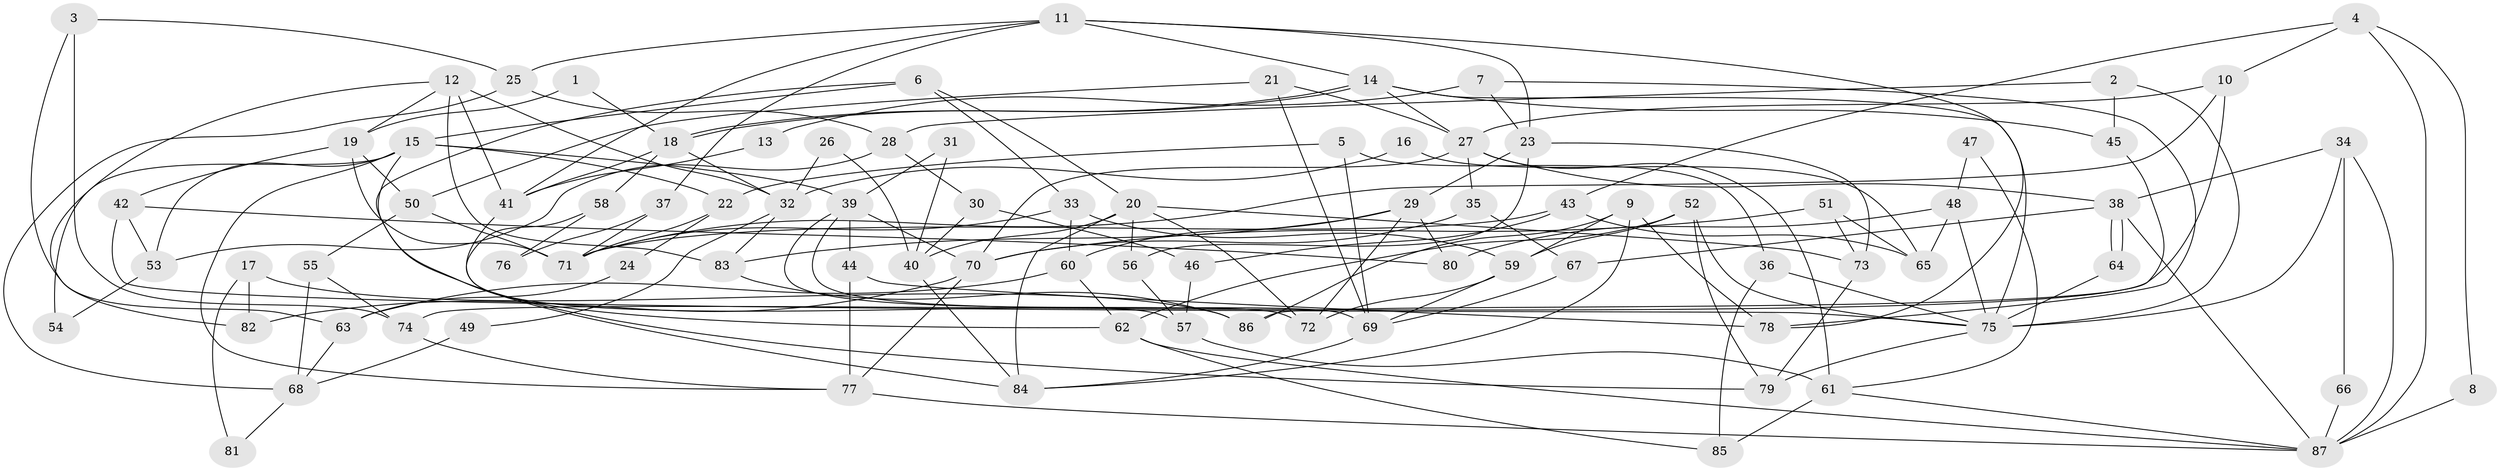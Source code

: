 // Generated by graph-tools (version 1.1) at 2025/35/03/09/25 02:35:56]
// undirected, 87 vertices, 174 edges
graph export_dot {
graph [start="1"]
  node [color=gray90,style=filled];
  1;
  2;
  3;
  4;
  5;
  6;
  7;
  8;
  9;
  10;
  11;
  12;
  13;
  14;
  15;
  16;
  17;
  18;
  19;
  20;
  21;
  22;
  23;
  24;
  25;
  26;
  27;
  28;
  29;
  30;
  31;
  32;
  33;
  34;
  35;
  36;
  37;
  38;
  39;
  40;
  41;
  42;
  43;
  44;
  45;
  46;
  47;
  48;
  49;
  50;
  51;
  52;
  53;
  54;
  55;
  56;
  57;
  58;
  59;
  60;
  61;
  62;
  63;
  64;
  65;
  66;
  67;
  68;
  69;
  70;
  71;
  72;
  73;
  74;
  75;
  76;
  77;
  78;
  79;
  80;
  81;
  82;
  83;
  84;
  85;
  86;
  87;
  1 -- 18;
  1 -- 19;
  2 -- 45;
  2 -- 28;
  2 -- 75;
  3 -- 74;
  3 -- 63;
  3 -- 25;
  4 -- 43;
  4 -- 87;
  4 -- 8;
  4 -- 10;
  5 -- 22;
  5 -- 69;
  5 -- 36;
  6 -- 20;
  6 -- 15;
  6 -- 33;
  6 -- 84;
  7 -- 23;
  7 -- 78;
  7 -- 13;
  8 -- 87;
  9 -- 84;
  9 -- 59;
  9 -- 78;
  9 -- 86;
  10 -- 27;
  10 -- 71;
  10 -- 74;
  11 -- 78;
  11 -- 14;
  11 -- 23;
  11 -- 25;
  11 -- 37;
  11 -- 41;
  12 -- 19;
  12 -- 32;
  12 -- 41;
  12 -- 82;
  12 -- 83;
  13 -- 41;
  14 -- 75;
  14 -- 18;
  14 -- 18;
  14 -- 27;
  14 -- 45;
  15 -- 79;
  15 -- 77;
  15 -- 22;
  15 -- 39;
  15 -- 53;
  15 -- 54;
  16 -- 65;
  16 -- 32;
  17 -- 82;
  17 -- 86;
  17 -- 81;
  18 -- 41;
  18 -- 32;
  18 -- 58;
  19 -- 71;
  19 -- 50;
  19 -- 42;
  20 -- 40;
  20 -- 72;
  20 -- 56;
  20 -- 73;
  20 -- 84;
  21 -- 27;
  21 -- 69;
  21 -- 50;
  22 -- 71;
  22 -- 24;
  23 -- 56;
  23 -- 29;
  23 -- 73;
  24 -- 63;
  25 -- 28;
  25 -- 68;
  26 -- 32;
  26 -- 40;
  27 -- 38;
  27 -- 35;
  27 -- 61;
  27 -- 70;
  28 -- 53;
  28 -- 30;
  29 -- 60;
  29 -- 72;
  29 -- 80;
  29 -- 83;
  30 -- 46;
  30 -- 40;
  31 -- 39;
  31 -- 40;
  32 -- 83;
  32 -- 49;
  33 -- 59;
  33 -- 60;
  33 -- 71;
  34 -- 38;
  34 -- 75;
  34 -- 66;
  34 -- 87;
  35 -- 67;
  35 -- 70;
  36 -- 75;
  36 -- 85;
  37 -- 71;
  37 -- 76;
  38 -- 87;
  38 -- 64;
  38 -- 64;
  38 -- 67;
  39 -- 70;
  39 -- 44;
  39 -- 69;
  39 -- 72;
  40 -- 84;
  41 -- 57;
  42 -- 75;
  42 -- 53;
  42 -- 80;
  43 -- 71;
  43 -- 65;
  43 -- 46;
  44 -- 77;
  44 -- 78;
  45 -- 86;
  46 -- 57;
  47 -- 61;
  47 -- 48;
  48 -- 80;
  48 -- 75;
  48 -- 65;
  49 -- 68;
  50 -- 71;
  50 -- 55;
  51 -- 70;
  51 -- 73;
  51 -- 65;
  52 -- 79;
  52 -- 59;
  52 -- 62;
  52 -- 75;
  53 -- 54;
  55 -- 74;
  55 -- 68;
  56 -- 57;
  57 -- 61;
  58 -- 62;
  58 -- 76;
  59 -- 72;
  59 -- 69;
  60 -- 62;
  60 -- 63;
  61 -- 87;
  61 -- 85;
  62 -- 85;
  62 -- 87;
  63 -- 68;
  64 -- 75;
  66 -- 87;
  67 -- 69;
  68 -- 81;
  69 -- 84;
  70 -- 77;
  70 -- 82;
  73 -- 79;
  74 -- 77;
  75 -- 79;
  77 -- 87;
  83 -- 86;
}
